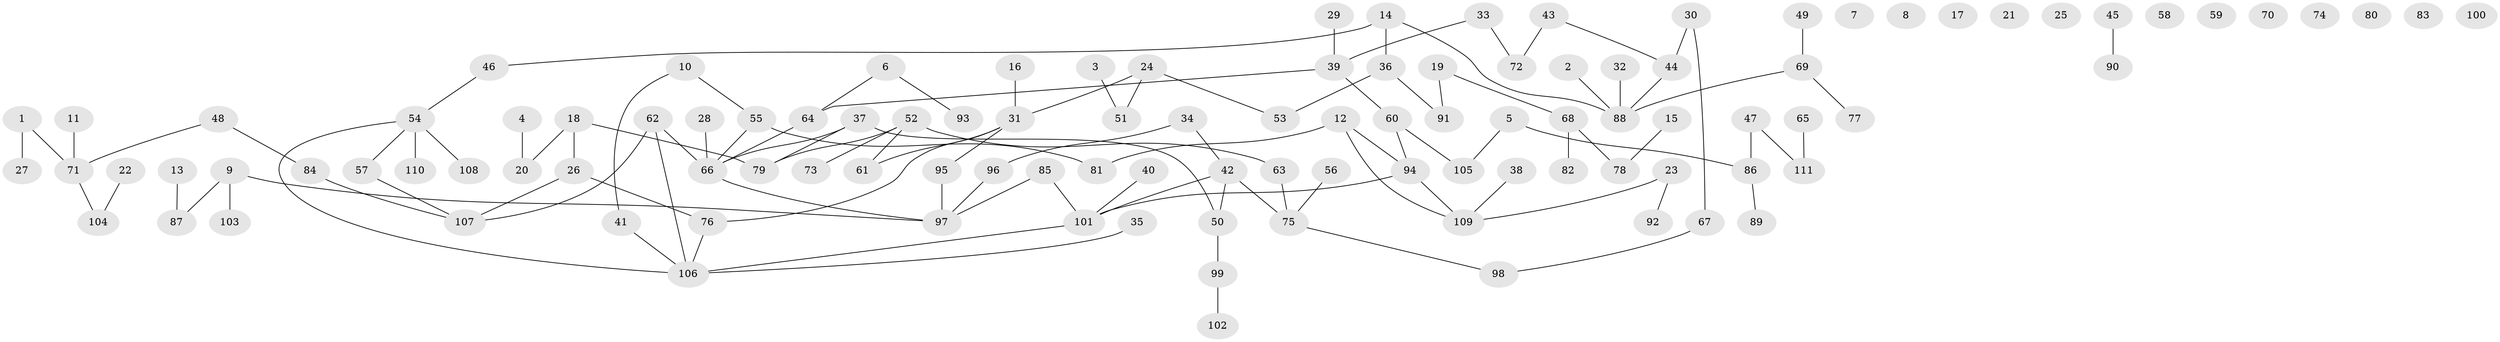 // Generated by graph-tools (version 1.1) at 2025/33/03/09/25 02:33:26]
// undirected, 111 vertices, 113 edges
graph export_dot {
graph [start="1"]
  node [color=gray90,style=filled];
  1;
  2;
  3;
  4;
  5;
  6;
  7;
  8;
  9;
  10;
  11;
  12;
  13;
  14;
  15;
  16;
  17;
  18;
  19;
  20;
  21;
  22;
  23;
  24;
  25;
  26;
  27;
  28;
  29;
  30;
  31;
  32;
  33;
  34;
  35;
  36;
  37;
  38;
  39;
  40;
  41;
  42;
  43;
  44;
  45;
  46;
  47;
  48;
  49;
  50;
  51;
  52;
  53;
  54;
  55;
  56;
  57;
  58;
  59;
  60;
  61;
  62;
  63;
  64;
  65;
  66;
  67;
  68;
  69;
  70;
  71;
  72;
  73;
  74;
  75;
  76;
  77;
  78;
  79;
  80;
  81;
  82;
  83;
  84;
  85;
  86;
  87;
  88;
  89;
  90;
  91;
  92;
  93;
  94;
  95;
  96;
  97;
  98;
  99;
  100;
  101;
  102;
  103;
  104;
  105;
  106;
  107;
  108;
  109;
  110;
  111;
  1 -- 27;
  1 -- 71;
  2 -- 88;
  3 -- 51;
  4 -- 20;
  5 -- 86;
  5 -- 105;
  6 -- 64;
  6 -- 93;
  9 -- 87;
  9 -- 97;
  9 -- 103;
  10 -- 41;
  10 -- 55;
  11 -- 71;
  12 -- 81;
  12 -- 94;
  12 -- 109;
  13 -- 87;
  14 -- 36;
  14 -- 46;
  14 -- 88;
  15 -- 78;
  16 -- 31;
  18 -- 20;
  18 -- 26;
  18 -- 79;
  19 -- 68;
  19 -- 91;
  22 -- 104;
  23 -- 92;
  23 -- 109;
  24 -- 31;
  24 -- 51;
  24 -- 53;
  26 -- 76;
  26 -- 107;
  28 -- 66;
  29 -- 39;
  30 -- 44;
  30 -- 67;
  31 -- 61;
  31 -- 76;
  31 -- 95;
  32 -- 88;
  33 -- 39;
  33 -- 72;
  34 -- 42;
  34 -- 96;
  35 -- 106;
  36 -- 53;
  36 -- 91;
  37 -- 50;
  37 -- 66;
  37 -- 79;
  38 -- 109;
  39 -- 60;
  39 -- 64;
  40 -- 101;
  41 -- 106;
  42 -- 50;
  42 -- 75;
  42 -- 101;
  43 -- 44;
  43 -- 72;
  44 -- 88;
  45 -- 90;
  46 -- 54;
  47 -- 86;
  47 -- 111;
  48 -- 71;
  48 -- 84;
  49 -- 69;
  50 -- 99;
  52 -- 61;
  52 -- 63;
  52 -- 73;
  52 -- 79;
  54 -- 57;
  54 -- 106;
  54 -- 108;
  54 -- 110;
  55 -- 66;
  55 -- 81;
  56 -- 75;
  57 -- 107;
  60 -- 94;
  60 -- 105;
  62 -- 66;
  62 -- 106;
  62 -- 107;
  63 -- 75;
  64 -- 66;
  65 -- 111;
  66 -- 97;
  67 -- 98;
  68 -- 78;
  68 -- 82;
  69 -- 77;
  69 -- 88;
  71 -- 104;
  75 -- 98;
  76 -- 106;
  84 -- 107;
  85 -- 97;
  85 -- 101;
  86 -- 89;
  94 -- 101;
  94 -- 109;
  95 -- 97;
  96 -- 97;
  99 -- 102;
  101 -- 106;
}
